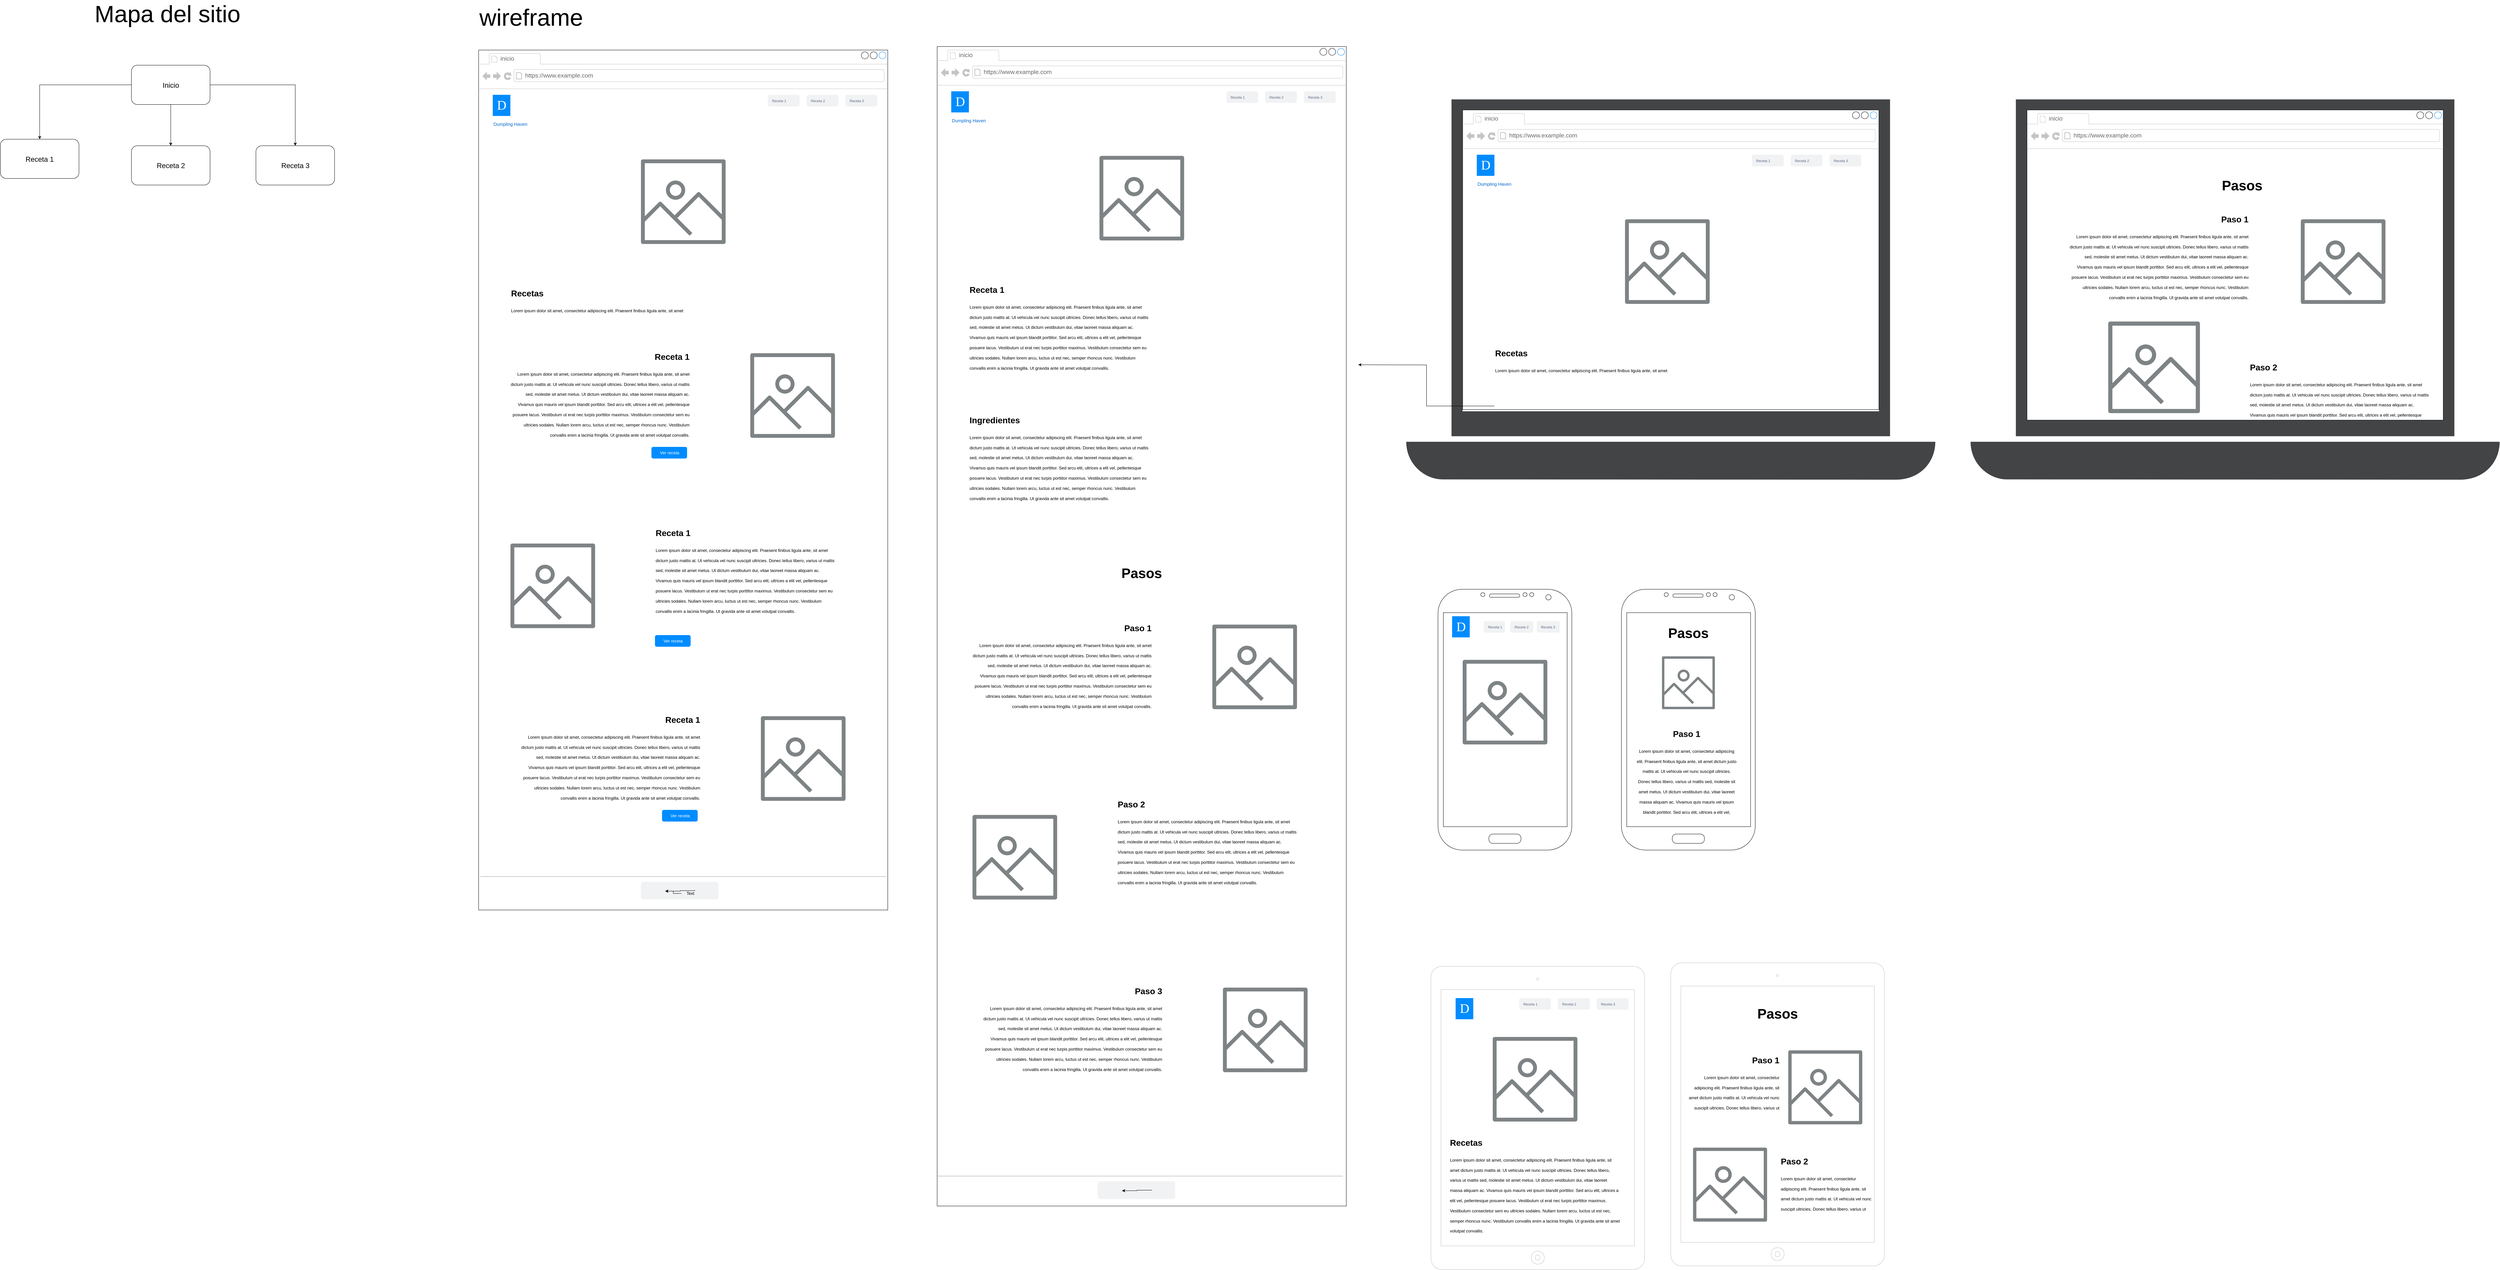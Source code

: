<mxfile version="24.7.17">
  <diagram id="piDafpqhtRUU5qUU-vj8" name="Page-1">
    <mxGraphModel dx="30334" dy="17929" grid="1" gridSize="10" guides="1" tooltips="1" connect="1" arrows="1" fold="1" page="1" pageScale="1" pageWidth="827" pageHeight="1169" math="0" shadow="0">
      <root>
        <mxCell id="0" />
        <mxCell id="1" parent="0" />
        <mxCell id="vo9Fk68fbFovTvTZ0DQ3-489" value="" style="strokeWidth=1;shadow=0;dashed=0;align=left;html=1;shape=mxgraph.mockup.containers.browserWindow;rSize=0;strokeColor2=#008cff;strokeColor3=#c4c4c4;mainText=,;recursiveResize=0;movable=1;resizable=1;rotatable=1;deletable=1;editable=1;locked=0;connectable=1;" vertex="1" parent="1">
          <mxGeometry x="1181" y="-547" width="1160" height="3290" as="geometry" />
        </mxCell>
        <mxCell id="vo9Fk68fbFovTvTZ0DQ3-490" value="inicio" style="strokeWidth=1;shadow=0;dashed=0;align=center;html=1;shape=mxgraph.mockup.containers.anchor;fontSize=17;fontColor=#666666;align=left;" vertex="1" parent="vo9Fk68fbFovTvTZ0DQ3-489">
          <mxGeometry x="60" y="12" width="110" height="26" as="geometry" />
        </mxCell>
        <mxCell id="vo9Fk68fbFovTvTZ0DQ3-491" value="https://www.example.com" style="strokeWidth=1;shadow=0;dashed=0;align=center;html=1;shape=mxgraph.mockup.containers.anchor;rSize=0;fontSize=17;fontColor=#666666;align=left;" vertex="1" parent="vo9Fk68fbFovTvTZ0DQ3-489">
          <mxGeometry x="130" y="60" width="250" height="26" as="geometry" />
        </mxCell>
        <mxCell id="vo9Fk68fbFovTvTZ0DQ3-492" value="Dumpling Haven" style="text;html=1;strokeColor=none;fillColor=none;align=left;verticalAlign=middle;whiteSpace=wrap;rounded=0;fontSize=13;fontColor=#0066CC;" vertex="1" parent="vo9Fk68fbFovTvTZ0DQ3-489">
          <mxGeometry x="40" y="200" width="220" height="20" as="geometry" />
        </mxCell>
        <mxCell id="vo9Fk68fbFovTvTZ0DQ3-493" value="" style="verticalLabelPosition=bottom;shadow=0;dashed=0;align=center;html=1;verticalAlign=top;strokeWidth=1;shape=mxgraph.mockup.markup.line;strokeColor=#999999;fillColor=#008CFF;fontSize=13;fontColor=#0066CC;" vertex="1" parent="vo9Fk68fbFovTvTZ0DQ3-489">
          <mxGeometry y="3080" width="1150" height="250" as="geometry" />
        </mxCell>
        <mxCell id="vo9Fk68fbFovTvTZ0DQ3-494" value="D" style="text;html=1;align=center;verticalAlign=middle;resizable=0;points=[];autosize=1;fontSize=37;fontFamily=Tahoma;fillColor=#008CFF;fontColor=#FFFFFF;" vertex="1" parent="vo9Fk68fbFovTvTZ0DQ3-489">
          <mxGeometry x="40" y="127" width="50" height="60" as="geometry" />
        </mxCell>
        <mxCell id="vo9Fk68fbFovTvTZ0DQ3-495" value="Receta 3" style="rounded=1;fillColor=#F1F2F4;strokeColor=none;html=1;fontColor=#596780;align=left;fontSize=10;spacingLeft=10" vertex="1" parent="vo9Fk68fbFovTvTZ0DQ3-489">
          <mxGeometry x="1040" y="127" width="90" height="33" as="geometry" />
        </mxCell>
        <mxCell id="vo9Fk68fbFovTvTZ0DQ3-496" value="Receta 2" style="rounded=1;fillColor=#F1F2F4;strokeColor=none;html=1;fontColor=#596780;align=left;fontSize=10;spacingLeft=10" vertex="1" parent="vo9Fk68fbFovTvTZ0DQ3-489">
          <mxGeometry x="930" y="127" width="90" height="33" as="geometry" />
        </mxCell>
        <mxCell id="vo9Fk68fbFovTvTZ0DQ3-497" value="Receta 1" style="rounded=1;fillColor=#F1F2F4;strokeColor=none;html=1;fontColor=#596780;align=left;fontSize=10;spacingLeft=10" vertex="1" parent="vo9Fk68fbFovTvTZ0DQ3-489">
          <mxGeometry x="820" y="127" width="90" height="33" as="geometry" />
        </mxCell>
        <mxCell id="vo9Fk68fbFovTvTZ0DQ3-498" value="" style="sketch=0;outlineConnect=0;fontColor=#232F3E;gradientColor=none;fillColor=#7E8385;strokeColor=none;dashed=0;verticalLabelPosition=bottom;verticalAlign=top;align=center;html=1;fontSize=12;fontStyle=0;aspect=fixed;pointerEvents=1;shape=mxgraph.aws4.container_registry_image;strokeWidth=0.5;" vertex="1" parent="vo9Fk68fbFovTvTZ0DQ3-489">
          <mxGeometry x="460" y="310" width="240" height="240" as="geometry" />
        </mxCell>
        <mxCell id="vo9Fk68fbFovTvTZ0DQ3-499" value="&lt;h1 style=&quot;margin-top: 0px;&quot;&gt;&lt;span style=&quot;background-color: initial;&quot;&gt;Receta 1&lt;/span&gt;&lt;/h1&gt;&lt;h1 style=&quot;margin-top: 0px;&quot;&gt;&lt;span style=&quot;background-color: initial; font-size: 12px; font-weight: normal;&quot;&gt;Lorem ipsum dolor sit amet, consectetur adipiscing elit. Praesent finibus ligula ante, sit amet dictum justo mattis at. Ut vehicula vel nunc suscipit ultricies. Donec tellus libero, varius ut mattis sed, molestie sit amet metus. Ut dictum vestibulum dui, vitae laoreet massa aliquam ac. Vivamus quis mauris vel ipsum blandit porttitor. Sed arcu elit, ultrices a elit vel, pellentesque posuere lacus. Vestibulum ut erat nec turpis porttitor maximus. Vestibulum consectetur sem eu ultricies sodales. Nullam lorem arcu, luctus ut est nec, semper rhoncus nunc. Vestibulum convallis enim a lacinia fringilla. Ut gravida ante sit amet volutpat convallis.&lt;/span&gt;&lt;br&gt;&lt;/h1&gt;&lt;h1 style=&quot;margin-top: 0px;&quot;&gt;&lt;p&gt;&lt;br style=&quot;font-size: 12px; font-weight: 400; text-align: right;&quot;&gt;&lt;/p&gt;&lt;/h1&gt;" style="text;html=1;whiteSpace=wrap;overflow=hidden;rounded=0;align=left;" vertex="1" parent="vo9Fk68fbFovTvTZ0DQ3-489">
          <mxGeometry x="90" y="670" width="510" height="340" as="geometry" />
        </mxCell>
        <mxCell id="vo9Fk68fbFovTvTZ0DQ3-500" value="&lt;h1 style=&quot;margin-top: 0px;&quot;&gt;&lt;span style=&quot;background-color: initial;&quot;&gt;Paso 1&lt;/span&gt;&lt;/h1&gt;&lt;h1 style=&quot;margin-top: 0px;&quot;&gt;&lt;span style=&quot;background-color: initial; font-size: 12px; font-weight: normal;&quot;&gt;Lorem ipsum dolor sit amet, consectetur adipiscing elit. Praesent finibus ligula ante, sit amet dictum justo mattis at. Ut vehicula vel nunc suscipit ultricies. Donec tellus libero, varius ut mattis sed, molestie sit amet metus. Ut dictum vestibulum dui, vitae laoreet massa aliquam ac. Vivamus quis mauris vel ipsum blandit porttitor. Sed arcu elit, ultrices a elit vel, pellentesque posuere lacus. Vestibulum ut erat nec turpis porttitor maximus. Vestibulum consectetur sem eu ultricies sodales. Nullam lorem arcu, luctus ut est nec, semper rhoncus nunc. Vestibulum convallis enim a lacinia fringilla. Ut gravida ante sit amet volutpat convallis.&lt;/span&gt;&lt;br&gt;&lt;/h1&gt;&lt;p&gt;&lt;br&gt;&lt;/p&gt;" style="text;html=1;whiteSpace=wrap;overflow=hidden;rounded=0;align=right;" vertex="1" parent="vo9Fk68fbFovTvTZ0DQ3-489">
          <mxGeometry x="100" y="1630" width="510" height="340" as="geometry" />
        </mxCell>
        <mxCell id="vo9Fk68fbFovTvTZ0DQ3-501" value="" style="sketch=0;outlineConnect=0;fontColor=#232F3E;gradientColor=none;fillColor=#7E8385;strokeColor=none;dashed=0;verticalLabelPosition=bottom;verticalAlign=top;align=center;html=1;fontSize=12;fontStyle=0;aspect=fixed;pointerEvents=1;shape=mxgraph.aws4.container_registry_image;strokeWidth=0.5;" vertex="1" parent="vo9Fk68fbFovTvTZ0DQ3-489">
          <mxGeometry x="780" y="1640" width="240" height="240" as="geometry" />
        </mxCell>
        <mxCell id="vo9Fk68fbFovTvTZ0DQ3-502" value="v" style="group" vertex="1" connectable="0" parent="vo9Fk68fbFovTvTZ0DQ3-489">
          <mxGeometry x="455" y="3220" width="220" height="50" as="geometry" />
        </mxCell>
        <mxCell id="vo9Fk68fbFovTvTZ0DQ3-503" value="" style="rounded=1;fillColor=#F1F2F4;strokeColor=none;html=1;fontColor=#596780;align=left;fontSize=10;spacingLeft=10" vertex="1" parent="vo9Fk68fbFovTvTZ0DQ3-502">
          <mxGeometry width="220" height="50" as="geometry" />
        </mxCell>
        <mxCell id="vo9Fk68fbFovTvTZ0DQ3-504" value="" style="edgeStyle=orthogonalEdgeStyle;rounded=0;orthogonalLoop=1;jettySize=auto;html=1;" edge="1" parent="vo9Fk68fbFovTvTZ0DQ3-502" source="vo9Fk68fbFovTvTZ0DQ3-505" target="vo9Fk68fbFovTvTZ0DQ3-507">
          <mxGeometry relative="1" as="geometry" />
        </mxCell>
        <mxCell id="vo9Fk68fbFovTvTZ0DQ3-505" value="" style="shape=image;html=1;verticalAlign=top;verticalLabelPosition=bottom;labelBackgroundColor=#ffffff;imageAspect=0;aspect=fixed;image=https://cdn3.iconfinder.com/data/icons/peelicons-vol-1/50/Twitter-128.png;fillColor=#008CFF;fontSize=13;fontColor=#0066CC;" vertex="1" parent="vo9Fk68fbFovTvTZ0DQ3-502">
          <mxGeometry x="154.4" y="10" width="30" height="30" as="geometry" />
        </mxCell>
        <mxCell id="vo9Fk68fbFovTvTZ0DQ3-506" value="" style="shape=image;html=1;verticalAlign=top;verticalLabelPosition=bottom;labelBackgroundColor=#ffffff;imageAspect=0;aspect=fixed;image=https://cdn3.iconfinder.com/data/icons/peelicons-vol-1/50/Facebook-128.png;fillColor=#008CFF;fontSize=13;fontColor=#0066CC;" vertex="1" parent="vo9Fk68fbFovTvTZ0DQ3-502">
          <mxGeometry x="98.9" y="10" width="30" height="30" as="geometry" />
        </mxCell>
        <mxCell id="vo9Fk68fbFovTvTZ0DQ3-507" value="" style="shape=image;html=1;verticalAlign=top;verticalLabelPosition=bottom;labelBackgroundColor=#ffffff;imageAspect=0;aspect=fixed;image=https://cdn3.iconfinder.com/data/icons/peelicons-vol-1/50/LinkedIn-128.png;fillColor=#008CFF;fontSize=13;fontColor=#B9A5CC;imageBackground=none;imageBorder=none;" vertex="1" parent="vo9Fk68fbFovTvTZ0DQ3-502">
          <mxGeometry x="38.9" y="11.5" width="30" height="30" as="geometry" />
        </mxCell>
        <mxCell id="vo9Fk68fbFovTvTZ0DQ3-509" value="&lt;h1 style=&quot;margin-top: 0px;&quot;&gt;&lt;span style=&quot;background-color: initial;&quot;&gt;Paso 2&lt;/span&gt;&lt;/h1&gt;&lt;h1 style=&quot;margin-top: 0px;&quot;&gt;&lt;span style=&quot;background-color: initial; font-size: 12px; font-weight: normal;&quot;&gt;Lorem ipsum dolor sit amet, consectetur adipiscing elit. Praesent finibus ligula ante, sit amet dictum justo mattis at. Ut vehicula vel nunc suscipit ultricies. Donec tellus libero, varius ut mattis sed, molestie sit amet metus. Ut dictum vestibulum dui, vitae laoreet massa aliquam ac. Vivamus quis mauris vel ipsum blandit porttitor. Sed arcu elit, ultrices a elit vel, pellentesque posuere lacus. Vestibulum ut erat nec turpis porttitor maximus. Vestibulum consectetur sem eu ultricies sodales. Nullam lorem arcu, luctus ut est nec, semper rhoncus nunc. Vestibulum convallis enim a lacinia fringilla. Ut gravida ante sit amet volutpat convallis.&lt;/span&gt;&lt;/h1&gt;&lt;p&gt;&lt;br&gt;&lt;/p&gt;" style="text;html=1;whiteSpace=wrap;overflow=hidden;rounded=0;align=left;" vertex="1" parent="vo9Fk68fbFovTvTZ0DQ3-489">
          <mxGeometry x="510" y="2130" width="510" height="340" as="geometry" />
        </mxCell>
        <mxCell id="vo9Fk68fbFovTvTZ0DQ3-510" value="" style="sketch=0;outlineConnect=0;fontColor=#232F3E;gradientColor=none;fillColor=#7E8385;strokeColor=none;dashed=0;verticalLabelPosition=bottom;verticalAlign=top;align=center;html=1;fontSize=12;fontStyle=0;aspect=fixed;pointerEvents=1;shape=mxgraph.aws4.container_registry_image;strokeWidth=0.5;" vertex="1" parent="vo9Fk68fbFovTvTZ0DQ3-489">
          <mxGeometry x="100" y="2180" width="240" height="240" as="geometry" />
        </mxCell>
        <mxCell id="vo9Fk68fbFovTvTZ0DQ3-512" value="&lt;h1 style=&quot;margin-top: 0px;&quot;&gt;&lt;span style=&quot;background-color: initial;&quot;&gt;Paso 3&lt;/span&gt;&lt;/h1&gt;&lt;h1 style=&quot;margin-top: 0px;&quot;&gt;&lt;span style=&quot;background-color: initial; font-size: 12px; font-weight: normal;&quot;&gt;Lorem ipsum dolor sit amet, consectetur adipiscing elit. Praesent finibus ligula ante, sit amet dictum justo mattis at. Ut vehicula vel nunc suscipit ultricies. Donec tellus libero, varius ut mattis sed, molestie sit amet metus. Ut dictum vestibulum dui, vitae laoreet massa aliquam ac. Vivamus quis mauris vel ipsum blandit porttitor. Sed arcu elit, ultrices a elit vel, pellentesque posuere lacus. Vestibulum ut erat nec turpis porttitor maximus. Vestibulum consectetur sem eu ultricies sodales. Nullam lorem arcu, luctus ut est nec, semper rhoncus nunc. Vestibulum convallis enim a lacinia fringilla. Ut gravida ante sit amet volutpat convallis.&lt;/span&gt;&lt;br&gt;&lt;/h1&gt;&lt;p&gt;&lt;br&gt;&lt;/p&gt;" style="text;html=1;whiteSpace=wrap;overflow=hidden;rounded=0;align=right;" vertex="1" parent="vo9Fk68fbFovTvTZ0DQ3-489">
          <mxGeometry x="130" y="2660" width="510" height="340" as="geometry" />
        </mxCell>
        <mxCell id="vo9Fk68fbFovTvTZ0DQ3-513" value="" style="sketch=0;outlineConnect=0;fontColor=#232F3E;gradientColor=none;fillColor=#7E8385;strokeColor=none;dashed=0;verticalLabelPosition=bottom;verticalAlign=top;align=center;html=1;fontSize=12;fontStyle=0;aspect=fixed;pointerEvents=1;shape=mxgraph.aws4.container_registry_image;strokeWidth=0.5;" vertex="1" parent="vo9Fk68fbFovTvTZ0DQ3-489">
          <mxGeometry x="810" y="2670" width="240" height="240" as="geometry" />
        </mxCell>
        <mxCell id="vo9Fk68fbFovTvTZ0DQ3-541" value="&lt;h1 style=&quot;margin-top: 0px;&quot;&gt;&lt;span style=&quot;background-color: initial;&quot;&gt;Ingredientes&lt;/span&gt;&lt;/h1&gt;&lt;h1 style=&quot;margin-top: 0px;&quot;&gt;&lt;span style=&quot;background-color: initial; font-size: 12px; font-weight: normal;&quot;&gt;Lorem ipsum dolor sit amet, consectetur adipiscing elit. Praesent finibus ligula ante, sit amet dictum justo mattis at. Ut vehicula vel nunc suscipit ultricies. Donec tellus libero, varius ut mattis sed, molestie sit amet metus. Ut dictum vestibulum dui, vitae laoreet massa aliquam ac. Vivamus quis mauris vel ipsum blandit porttitor. Sed arcu elit, ultrices a elit vel, pellentesque posuere lacus. Vestibulum ut erat nec turpis porttitor maximus. Vestibulum consectetur sem eu ultricies sodales. Nullam lorem arcu, luctus ut est nec, semper rhoncus nunc. Vestibulum convallis enim a lacinia fringilla. Ut gravida ante sit amet volutpat convallis.&lt;/span&gt;&lt;br&gt;&lt;/h1&gt;&lt;h1 style=&quot;margin-top: 0px;&quot;&gt;&lt;p&gt;&lt;br style=&quot;font-size: 12px; font-weight: 400; text-align: right;&quot;&gt;&lt;/p&gt;&lt;/h1&gt;" style="text;html=1;whiteSpace=wrap;overflow=hidden;rounded=0;align=left;" vertex="1" parent="vo9Fk68fbFovTvTZ0DQ3-489">
          <mxGeometry x="90" y="1040" width="510" height="340" as="geometry" />
        </mxCell>
        <mxCell id="vo9Fk68fbFovTvTZ0DQ3-542" value="&lt;b&gt;&lt;font style=&quot;font-size: 39px;&quot;&gt;Pasos&lt;/font&gt;&lt;/b&gt;" style="text;html=1;align=center;verticalAlign=middle;whiteSpace=wrap;rounded=0;" vertex="1" parent="vo9Fk68fbFovTvTZ0DQ3-489">
          <mxGeometry x="550" y="1480" width="60" height="30" as="geometry" />
        </mxCell>
        <mxCell id="vo9Fk68fbFovTvTZ0DQ3-755" value="" style="group" vertex="1" connectable="0" parent="1">
          <mxGeometry x="2581" y="2063" width="605.6" height="860" as="geometry" />
        </mxCell>
        <mxCell id="vo9Fk68fbFovTvTZ0DQ3-597" value="" style="html=1;verticalLabelPosition=bottom;labelBackgroundColor=#ffffff;verticalAlign=top;shadow=0;dashed=0;strokeWidth=1;shape=mxgraph.ios7.misc.ipad10inch;strokeColor=#c0c0c0;" vertex="1" parent="vo9Fk68fbFovTvTZ0DQ3-755">
          <mxGeometry width="605.6" height="860" as="geometry" />
        </mxCell>
        <mxCell id="vo9Fk68fbFovTvTZ0DQ3-726" value="" style="sketch=0;outlineConnect=0;fontColor=#232F3E;gradientColor=none;fillColor=#7E8385;strokeColor=none;dashed=0;verticalLabelPosition=bottom;verticalAlign=top;align=center;html=1;fontSize=12;fontStyle=0;aspect=fixed;pointerEvents=1;shape=mxgraph.aws4.container_registry_image;strokeWidth=0.5;" vertex="1" parent="vo9Fk68fbFovTvTZ0DQ3-755">
          <mxGeometry x="175" y="200" width="240" height="240" as="geometry" />
        </mxCell>
        <mxCell id="vo9Fk68fbFovTvTZ0DQ3-727" value="&lt;h1 style=&quot;margin-top: 0px;&quot;&gt;&lt;span style=&quot;background-color: initial;&quot;&gt;Recetas&lt;/span&gt;&lt;/h1&gt;&lt;h1 style=&quot;margin-top: 0px;&quot;&gt;&lt;span style=&quot;background-color: initial; font-size: 12px; font-weight: normal;&quot;&gt;Lorem ipsum dolor sit amet, consectetur adipiscing elit. Praesent finibus ligula ante, sit amet dictum justo mattis at. Ut vehicula vel nunc suscipit ultricies. Donec tellus libero, varius ut mattis sed, molestie sit amet metus. Ut dictum vestibulum dui, vitae laoreet massa aliquam ac. Vivamus quis mauris vel ipsum blandit porttitor. Sed arcu elit, ultrices a elit vel, pellentesque posuere lacus. Vestibulum ut erat nec turpis porttitor maximus. Vestibulum consectetur sem eu ultricies sodales. Nullam lorem arcu, luctus ut est nec, semper rhoncus nunc. Vestibulum convallis enim a lacinia fringilla. Ut gravida ante sit amet volutpat convallis.&lt;/span&gt;&lt;br&gt;&lt;/h1&gt;&lt;h1 style=&quot;margin-top: 0px;&quot;&gt;&lt;p&gt;&lt;br style=&quot;font-size: 12px; font-weight: 400; text-align: center;&quot;&gt;&lt;/p&gt;&lt;/h1&gt;&lt;p&gt;&lt;br&gt;&lt;/p&gt;" style="text;html=1;whiteSpace=wrap;overflow=hidden;rounded=0;align=left;" vertex="1" parent="vo9Fk68fbFovTvTZ0DQ3-755">
          <mxGeometry x="52.37" y="480" width="485.26" height="340" as="geometry" />
        </mxCell>
        <mxCell id="vo9Fk68fbFovTvTZ0DQ3-729" value="D" style="text;html=1;align=center;verticalAlign=middle;resizable=0;points=[];autosize=1;fontSize=37;fontFamily=Tahoma;fillColor=#008CFF;fontColor=#FFFFFF;" vertex="1" parent="vo9Fk68fbFovTvTZ0DQ3-755">
          <mxGeometry x="70" y="90" width="50" height="60" as="geometry" />
        </mxCell>
        <mxCell id="vo9Fk68fbFovTvTZ0DQ3-730" value="Receta 3" style="rounded=1;fillColor=#F1F2F4;strokeColor=none;html=1;fontColor=#596780;align=left;fontSize=10;spacingLeft=10" vertex="1" parent="vo9Fk68fbFovTvTZ0DQ3-755">
          <mxGeometry x="470" y="90" width="90" height="33" as="geometry" />
        </mxCell>
        <mxCell id="vo9Fk68fbFovTvTZ0DQ3-731" value="Receta 2" style="rounded=1;fillColor=#F1F2F4;strokeColor=none;html=1;fontColor=#596780;align=left;fontSize=10;spacingLeft=10" vertex="1" parent="vo9Fk68fbFovTvTZ0DQ3-755">
          <mxGeometry x="360" y="90" width="90" height="33" as="geometry" />
        </mxCell>
        <mxCell id="vo9Fk68fbFovTvTZ0DQ3-732" value="Receta 1" style="rounded=1;fillColor=#F1F2F4;strokeColor=none;html=1;fontColor=#596780;align=left;fontSize=10;spacingLeft=10" vertex="1" parent="vo9Fk68fbFovTvTZ0DQ3-755">
          <mxGeometry x="250" y="90" width="90" height="33" as="geometry" />
        </mxCell>
        <mxCell id="vo9Fk68fbFovTvTZ0DQ3-756" value="" style="group" vertex="1" connectable="0" parent="1">
          <mxGeometry x="3261" y="2053" width="605.6" height="860" as="geometry" />
        </mxCell>
        <mxCell id="vo9Fk68fbFovTvTZ0DQ3-656" value="" style="html=1;verticalLabelPosition=bottom;labelBackgroundColor=#ffffff;verticalAlign=top;shadow=0;dashed=0;strokeWidth=1;shape=mxgraph.ios7.misc.ipad10inch;strokeColor=#c0c0c0;" vertex="1" parent="vo9Fk68fbFovTvTZ0DQ3-756">
          <mxGeometry width="605.6" height="860" as="geometry" />
        </mxCell>
        <mxCell id="vo9Fk68fbFovTvTZ0DQ3-739" value="&lt;b&gt;&lt;font style=&quot;font-size: 39px;&quot;&gt;Pasos&lt;/font&gt;&lt;/b&gt;" style="text;html=1;align=center;verticalAlign=middle;whiteSpace=wrap;rounded=0;" vertex="1" parent="vo9Fk68fbFovTvTZ0DQ3-756">
          <mxGeometry x="272.8" y="130" width="60" height="30" as="geometry" />
        </mxCell>
        <mxCell id="vo9Fk68fbFovTvTZ0DQ3-740" value="&lt;h1 style=&quot;margin-top: 0px;&quot;&gt;&lt;span style=&quot;background-color: initial;&quot;&gt;Paso 1&lt;/span&gt;&lt;/h1&gt;&lt;h1 style=&quot;margin-top: 0px;&quot;&gt;&lt;span style=&quot;background-color: initial; font-size: 12px; font-weight: normal;&quot;&gt;Lorem ipsum dolor sit amet, consectetur adipiscing elit. Praesent finibus ligula ante, sit amet dictum justo mattis at. Ut vehicula vel nunc suscipit ultricies. Donec tellus libero, varius ut mattis sed, molestie sit amet metus. Ut dictum vestibulum dui, vitae laoreet massa aliquam ac. Vivamus quis mauris vel ipsum blandit porttitor. Sed arcu elit, ultrices a elit vel, pellentesque posuere lacus. Vestibulum ut erat nec turpis porttitor maximus. Vestibulum consectetur sem eu ultricies sodales. Nullam lorem arcu, luctus ut est nec, semper rhoncus nunc. Vestibulum convallis enim a lacinia fringilla. Ut gravida ante sit amet volutpat convallis.&lt;/span&gt;&lt;br&gt;&lt;/h1&gt;&lt;p&gt;&lt;br&gt;&lt;/p&gt;" style="text;html=1;whiteSpace=wrap;overflow=hidden;rounded=0;align=right;" vertex="1" parent="vo9Fk68fbFovTvTZ0DQ3-756">
          <mxGeometry x="50" y="256" width="260" height="172" as="geometry" />
        </mxCell>
        <mxCell id="vo9Fk68fbFovTvTZ0DQ3-741" value="" style="sketch=0;outlineConnect=0;fontColor=#232F3E;gradientColor=none;fillColor=#7E8385;strokeColor=none;dashed=0;verticalLabelPosition=bottom;verticalAlign=top;align=center;html=1;fontSize=12;fontStyle=0;aspect=fixed;pointerEvents=1;shape=mxgraph.aws4.container_registry_image;strokeWidth=0.5;" vertex="1" parent="vo9Fk68fbFovTvTZ0DQ3-756">
          <mxGeometry x="332.8" y="248" width="210" height="210" as="geometry" />
        </mxCell>
        <mxCell id="vo9Fk68fbFovTvTZ0DQ3-742" value="&lt;h1 style=&quot;margin-top: 0px;&quot;&gt;&lt;span style=&quot;background-color: initial;&quot;&gt;Paso 2&lt;/span&gt;&lt;/h1&gt;&lt;h1 style=&quot;margin-top: 0px;&quot;&gt;&lt;span style=&quot;background-color: initial; font-size: 12px; font-weight: normal;&quot;&gt;Lorem ipsum dolor sit amet, consectetur adipiscing elit. Praesent finibus ligula ante, sit amet dictum justo mattis at. Ut vehicula vel nunc suscipit ultricies. Donec tellus libero, varius ut mattis sed, molestie sit amet metus. Ut dictum vestibulum dui, vitae laoreet massa aliquam ac. Vivamus quis mauris vel ipsum blandit porttitor. Sed arcu elit, ultrices a elit vel, pellentesque posuere lacus. Vestibulum ut erat nec turpis porttitor maximus. Vestibulum consectetur sem eu ultricies sodales. Nullam lorem arcu, luctus ut est nec, semper rhoncus nunc. Vestibulum convallis enim a lacinia fringilla. Ut gravida ante sit amet volutpat convallis.&lt;/span&gt;&lt;br&gt;&lt;/h1&gt;&lt;p&gt;&lt;br&gt;&lt;/p&gt;" style="text;html=1;whiteSpace=wrap;overflow=hidden;rounded=0;align=left;" vertex="1" parent="vo9Fk68fbFovTvTZ0DQ3-756">
          <mxGeometry x="310" y="543" width="260" height="172" as="geometry" />
        </mxCell>
        <mxCell id="vo9Fk68fbFovTvTZ0DQ3-743" value="" style="sketch=0;outlineConnect=0;fontColor=#232F3E;gradientColor=none;fillColor=#7E8385;strokeColor=none;dashed=0;verticalLabelPosition=bottom;verticalAlign=top;align=center;html=1;fontSize=12;fontStyle=0;aspect=fixed;pointerEvents=1;shape=mxgraph.aws4.container_registry_image;strokeWidth=0.5;" vertex="1" parent="vo9Fk68fbFovTvTZ0DQ3-756">
          <mxGeometry x="62.8" y="524" width="210" height="210" as="geometry" />
        </mxCell>
        <mxCell id="vo9Fk68fbFovTvTZ0DQ3-758" value="" style="group" vertex="1" connectable="0" parent="1">
          <mxGeometry x="-119" y="-537" width="1160" height="2440" as="geometry" />
        </mxCell>
        <mxCell id="8962rQQDY3VNNf6We3Pp-1" value="" style="strokeWidth=1;shadow=0;dashed=0;align=left;html=1;shape=mxgraph.mockup.containers.browserWindow;rSize=0;strokeColor2=#008cff;strokeColor3=#c4c4c4;mainText=,;recursiveResize=0;movable=1;resizable=1;rotatable=1;deletable=1;editable=1;locked=0;connectable=1;" parent="vo9Fk68fbFovTvTZ0DQ3-758" vertex="1">
          <mxGeometry width="1160" height="2440" as="geometry" />
        </mxCell>
        <mxCell id="8962rQQDY3VNNf6We3Pp-2" value="inicio" style="strokeWidth=1;shadow=0;dashed=0;align=center;html=1;shape=mxgraph.mockup.containers.anchor;fontSize=17;fontColor=#666666;align=left;" parent="8962rQQDY3VNNf6We3Pp-1" vertex="1">
          <mxGeometry x="60" y="12" width="110" height="26" as="geometry" />
        </mxCell>
        <mxCell id="8962rQQDY3VNNf6We3Pp-3" value="https://www.example.com" style="strokeWidth=1;shadow=0;dashed=0;align=center;html=1;shape=mxgraph.mockup.containers.anchor;rSize=0;fontSize=17;fontColor=#666666;align=left;" parent="8962rQQDY3VNNf6We3Pp-1" vertex="1">
          <mxGeometry x="130" y="60" width="250" height="26" as="geometry" />
        </mxCell>
        <mxCell id="8962rQQDY3VNNf6We3Pp-16" value="Dumpling Haven" style="text;html=1;strokeColor=none;fillColor=none;align=left;verticalAlign=middle;whiteSpace=wrap;rounded=0;fontSize=13;fontColor=#0066CC;" parent="8962rQQDY3VNNf6We3Pp-1" vertex="1">
          <mxGeometry x="40" y="200" width="220" height="20" as="geometry" />
        </mxCell>
        <mxCell id="8962rQQDY3VNNf6We3Pp-35" value="" style="verticalLabelPosition=bottom;shadow=0;dashed=0;align=center;html=1;verticalAlign=top;strokeWidth=1;shape=mxgraph.mockup.markup.line;strokeColor=#999999;fillColor=#008CFF;fontSize=13;fontColor=#0066CC;" parent="8962rQQDY3VNNf6We3Pp-1" vertex="1">
          <mxGeometry x="5" y="2220" width="1150" height="250" as="geometry" />
        </mxCell>
        <mxCell id="seymav8gBYocV3_De4xC-2" value="D" style="text;html=1;align=center;verticalAlign=middle;resizable=0;points=[];autosize=1;fontSize=37;fontFamily=Tahoma;fillColor=#008CFF;fontColor=#FFFFFF;" parent="8962rQQDY3VNNf6We3Pp-1" vertex="1">
          <mxGeometry x="40" y="127" width="50" height="60" as="geometry" />
        </mxCell>
        <mxCell id="vo9Fk68fbFovTvTZ0DQ3-5" value="Receta 3" style="rounded=1;fillColor=#F1F2F4;strokeColor=none;html=1;fontColor=#596780;align=left;fontSize=10;spacingLeft=10" vertex="1" parent="8962rQQDY3VNNf6We3Pp-1">
          <mxGeometry x="1040" y="127" width="90" height="33" as="geometry" />
        </mxCell>
        <mxCell id="vo9Fk68fbFovTvTZ0DQ3-6" value="Receta 2" style="rounded=1;fillColor=#F1F2F4;strokeColor=none;html=1;fontColor=#596780;align=left;fontSize=10;spacingLeft=10" vertex="1" parent="8962rQQDY3VNNf6We3Pp-1">
          <mxGeometry x="930" y="127" width="90" height="33" as="geometry" />
        </mxCell>
        <mxCell id="vo9Fk68fbFovTvTZ0DQ3-7" value="Receta 1" style="rounded=1;fillColor=#F1F2F4;strokeColor=none;html=1;fontColor=#596780;align=left;fontSize=10;spacingLeft=10" vertex="1" parent="8962rQQDY3VNNf6We3Pp-1">
          <mxGeometry x="820" y="127" width="90" height="33" as="geometry" />
        </mxCell>
        <mxCell id="vo9Fk68fbFovTvTZ0DQ3-116" value="" style="sketch=0;outlineConnect=0;fontColor=#232F3E;gradientColor=none;fillColor=#7E8385;strokeColor=none;dashed=0;verticalLabelPosition=bottom;verticalAlign=top;align=center;html=1;fontSize=12;fontStyle=0;aspect=fixed;pointerEvents=1;shape=mxgraph.aws4.container_registry_image;strokeWidth=0.5;" vertex="1" parent="8962rQQDY3VNNf6We3Pp-1">
          <mxGeometry x="460" y="310" width="240" height="240" as="geometry" />
        </mxCell>
        <mxCell id="vo9Fk68fbFovTvTZ0DQ3-227" value="&lt;h1 style=&quot;margin-top: 0px;&quot;&gt;&lt;span style=&quot;background-color: initial;&quot;&gt;Recetas&lt;/span&gt;&lt;/h1&gt;&lt;h1 style=&quot;margin-top: 0px;&quot;&gt;&lt;span style=&quot;background-color: initial; font-size: 12px; font-weight: normal;&quot;&gt;Lorem ipsum dolor sit amet, consectetur adipiscing elit. Praesent finibus ligula ante, sit amet&amp;nbsp;&lt;/span&gt;&lt;br&gt;&lt;/h1&gt;&lt;p&gt;&lt;br&gt;&lt;/p&gt;" style="text;html=1;whiteSpace=wrap;overflow=hidden;rounded=0;align=left;" vertex="1" parent="8962rQQDY3VNNf6We3Pp-1">
          <mxGeometry x="90" y="670" width="510" height="340" as="geometry" />
        </mxCell>
        <mxCell id="vo9Fk68fbFovTvTZ0DQ3-253" value="&lt;h1 style=&quot;margin-top: 0px;&quot;&gt;Receta 1&lt;/h1&gt;&lt;h1 style=&quot;margin-top: 0px;&quot;&gt;&lt;span style=&quot;background-color: initial; font-size: 12px; font-weight: normal;&quot;&gt;Lorem ipsum dolor sit amet, consectetur adipiscing elit. Praesent finibus ligula ante, sit amet dictum justo mattis at. Ut vehicula vel nunc suscipit ultricies. Donec tellus libero, varius ut mattis sed, molestie sit amet metus. Ut dictum vestibulum dui, vitae laoreet massa aliquam ac. Vivamus quis mauris vel ipsum blandit porttitor. Sed arcu elit, ultrices a elit vel, pellentesque posuere lacus. Vestibulum ut erat nec turpis porttitor maximus. Vestibulum consectetur sem eu ultricies sodales. Nullam lorem arcu, luctus ut est nec, semper rhoncus nunc. Vestibulum convallis enim a lacinia fringilla. Ut gravida ante sit amet volutpat convallis.&lt;/span&gt;&lt;br&gt;&lt;/h1&gt;&lt;p&gt;&lt;br&gt;&lt;/p&gt;" style="text;html=1;whiteSpace=wrap;overflow=hidden;rounded=0;align=right;" vertex="1" parent="8962rQQDY3VNNf6We3Pp-1">
          <mxGeometry x="90" y="850" width="510" height="340" as="geometry" />
        </mxCell>
        <mxCell id="vo9Fk68fbFovTvTZ0DQ3-257" value="" style="sketch=0;outlineConnect=0;fontColor=#232F3E;gradientColor=none;fillColor=#7E8385;strokeColor=none;dashed=0;verticalLabelPosition=bottom;verticalAlign=top;align=center;html=1;fontSize=12;fontStyle=0;aspect=fixed;pointerEvents=1;shape=mxgraph.aws4.container_registry_image;strokeWidth=0.5;" vertex="1" parent="8962rQQDY3VNNf6We3Pp-1">
          <mxGeometry x="770" y="860" width="240" height="240" as="geometry" />
        </mxCell>
        <mxCell id="vo9Fk68fbFovTvTZ0DQ3-346" value="v" style="group" vertex="1" connectable="0" parent="8962rQQDY3VNNf6We3Pp-1">
          <mxGeometry x="460" y="2360" width="220" height="50" as="geometry" />
        </mxCell>
        <mxCell id="vo9Fk68fbFovTvTZ0DQ3-345" value="" style="rounded=1;fillColor=#F1F2F4;strokeColor=none;html=1;fontColor=#596780;align=left;fontSize=10;spacingLeft=10" vertex="1" parent="vo9Fk68fbFovTvTZ0DQ3-346">
          <mxGeometry width="220" height="50" as="geometry" />
        </mxCell>
        <mxCell id="vo9Fk68fbFovTvTZ0DQ3-483" value="" style="edgeStyle=orthogonalEdgeStyle;rounded=0;orthogonalLoop=1;jettySize=auto;html=1;" edge="1" parent="vo9Fk68fbFovTvTZ0DQ3-346" source="vo9Fk68fbFovTvTZ0DQ3-340" target="vo9Fk68fbFovTvTZ0DQ3-342">
          <mxGeometry relative="1" as="geometry" />
        </mxCell>
        <mxCell id="vo9Fk68fbFovTvTZ0DQ3-340" value="" style="shape=image;html=1;verticalAlign=top;verticalLabelPosition=bottom;labelBackgroundColor=#ffffff;imageAspect=0;aspect=fixed;image=https://cdn3.iconfinder.com/data/icons/peelicons-vol-1/50/Twitter-128.png;fillColor=#008CFF;fontSize=13;fontColor=#0066CC;" vertex="1" parent="vo9Fk68fbFovTvTZ0DQ3-346">
          <mxGeometry x="154.4" y="10" width="30" height="30" as="geometry" />
        </mxCell>
        <mxCell id="vo9Fk68fbFovTvTZ0DQ3-341" value="" style="shape=image;html=1;verticalAlign=top;verticalLabelPosition=bottom;labelBackgroundColor=#ffffff;imageAspect=0;aspect=fixed;image=https://cdn3.iconfinder.com/data/icons/peelicons-vol-1/50/Facebook-128.png;fillColor=#008CFF;fontSize=13;fontColor=#0066CC;" vertex="1" parent="vo9Fk68fbFovTvTZ0DQ3-346">
          <mxGeometry x="98.9" y="10" width="30" height="30" as="geometry" />
        </mxCell>
        <mxCell id="vo9Fk68fbFovTvTZ0DQ3-342" value="" style="shape=image;html=1;verticalAlign=top;verticalLabelPosition=bottom;labelBackgroundColor=#ffffff;imageAspect=0;aspect=fixed;image=https://cdn3.iconfinder.com/data/icons/peelicons-vol-1/50/LinkedIn-128.png;fillColor=#008CFF;fontSize=13;fontColor=#B9A5CC;imageBackground=none;imageBorder=none;" vertex="1" parent="vo9Fk68fbFovTvTZ0DQ3-346">
          <mxGeometry x="38.9" y="11.5" width="30" height="30" as="geometry" />
        </mxCell>
        <mxCell id="vo9Fk68fbFovTvTZ0DQ3-479" value="Ver receta" style="rounded=1;align=center;strokeColor=none;html=1;fontColor=#ffffff;fontSize=12;fillColor=#008CFF;" vertex="1" parent="8962rQQDY3VNNf6We3Pp-1">
          <mxGeometry x="490" y="1126" width="101" height="33" as="geometry" />
        </mxCell>
        <mxCell id="vo9Fk68fbFovTvTZ0DQ3-480" value="&lt;h1 style=&quot;margin-top: 0px;&quot;&gt;Receta 1&lt;/h1&gt;&lt;h1 style=&quot;margin-top: 0px;&quot;&gt;&lt;span style=&quot;background-color: initial; font-size: 12px; font-weight: normal;&quot;&gt;Lorem ipsum dolor sit amet, consectetur adipiscing elit. Praesent finibus ligula ante, sit amet dictum justo mattis at. Ut vehicula vel nunc suscipit ultricies. Donec tellus libero, varius ut mattis sed, molestie sit amet metus. Ut dictum vestibulum dui, vitae laoreet massa aliquam ac. Vivamus quis mauris vel ipsum blandit porttitor. Sed arcu elit, ultrices a elit vel, pellentesque posuere lacus. Vestibulum ut erat nec turpis porttitor maximus. Vestibulum consectetur sem eu ultricies sodales. Nullam lorem arcu, luctus ut est nec, semper rhoncus nunc. Vestibulum convallis enim a lacinia fringilla. Ut gravida ante sit amet volutpat convallis.&lt;/span&gt;&lt;br&gt;&lt;/h1&gt;&lt;p&gt;&lt;br&gt;&lt;/p&gt;" style="text;html=1;whiteSpace=wrap;overflow=hidden;rounded=0;align=left;" vertex="1" parent="8962rQQDY3VNNf6We3Pp-1">
          <mxGeometry x="500" y="1350" width="510" height="340" as="geometry" />
        </mxCell>
        <mxCell id="vo9Fk68fbFovTvTZ0DQ3-481" value="" style="sketch=0;outlineConnect=0;fontColor=#232F3E;gradientColor=none;fillColor=#7E8385;strokeColor=none;dashed=0;verticalLabelPosition=bottom;verticalAlign=top;align=center;html=1;fontSize=12;fontStyle=0;aspect=fixed;pointerEvents=1;shape=mxgraph.aws4.container_registry_image;strokeWidth=0.5;" vertex="1" parent="8962rQQDY3VNNf6We3Pp-1">
          <mxGeometry x="90" y="1400" width="240" height="240" as="geometry" />
        </mxCell>
        <mxCell id="vo9Fk68fbFovTvTZ0DQ3-482" value="Ver receta" style="rounded=1;align=center;strokeColor=none;html=1;fontColor=#ffffff;fontSize=12;fillColor=#008CFF;" vertex="1" parent="8962rQQDY3VNNf6We3Pp-1">
          <mxGeometry x="500" y="1660" width="101" height="33" as="geometry" />
        </mxCell>
        <mxCell id="vo9Fk68fbFovTvTZ0DQ3-486" value="&lt;h1 style=&quot;margin-top: 0px;&quot;&gt;Receta 1&lt;/h1&gt;&lt;h1 style=&quot;margin-top: 0px;&quot;&gt;&lt;span style=&quot;background-color: initial; font-size: 12px; font-weight: normal;&quot;&gt;Lorem ipsum dolor sit amet, consectetur adipiscing elit. Praesent finibus ligula ante, sit amet dictum justo mattis at. Ut vehicula vel nunc suscipit ultricies. Donec tellus libero, varius ut mattis sed, molestie sit amet metus. Ut dictum vestibulum dui, vitae laoreet massa aliquam ac. Vivamus quis mauris vel ipsum blandit porttitor. Sed arcu elit, ultrices a elit vel, pellentesque posuere lacus. Vestibulum ut erat nec turpis porttitor maximus. Vestibulum consectetur sem eu ultricies sodales. Nullam lorem arcu, luctus ut est nec, semper rhoncus nunc. Vestibulum convallis enim a lacinia fringilla. Ut gravida ante sit amet volutpat convallis.&lt;/span&gt;&lt;br&gt;&lt;/h1&gt;&lt;p&gt;&lt;br&gt;&lt;/p&gt;" style="text;html=1;whiteSpace=wrap;overflow=hidden;rounded=0;align=right;" vertex="1" parent="8962rQQDY3VNNf6We3Pp-1">
          <mxGeometry x="120" y="1880" width="510" height="340" as="geometry" />
        </mxCell>
        <mxCell id="vo9Fk68fbFovTvTZ0DQ3-487" value="" style="sketch=0;outlineConnect=0;fontColor=#232F3E;gradientColor=none;fillColor=#7E8385;strokeColor=none;dashed=0;verticalLabelPosition=bottom;verticalAlign=top;align=center;html=1;fontSize=12;fontStyle=0;aspect=fixed;pointerEvents=1;shape=mxgraph.aws4.container_registry_image;strokeWidth=0.5;" vertex="1" parent="8962rQQDY3VNNf6We3Pp-1">
          <mxGeometry x="800" y="1890" width="240" height="240" as="geometry" />
        </mxCell>
        <mxCell id="vo9Fk68fbFovTvTZ0DQ3-488" value="Ver receta" style="rounded=1;align=center;strokeColor=none;html=1;fontColor=#ffffff;fontSize=12;fillColor=#008CFF;" vertex="1" parent="8962rQQDY3VNNf6We3Pp-1">
          <mxGeometry x="520" y="2156" width="101" height="33" as="geometry" />
        </mxCell>
        <mxCell id="vo9Fk68fbFovTvTZ0DQ3-485" value="" style="edgeStyle=orthogonalEdgeStyle;rounded=0;orthogonalLoop=1;jettySize=auto;html=1;" edge="1" parent="vo9Fk68fbFovTvTZ0DQ3-758" source="vo9Fk68fbFovTvTZ0DQ3-484" target="vo9Fk68fbFovTvTZ0DQ3-342">
          <mxGeometry relative="1" as="geometry" />
        </mxCell>
        <mxCell id="vo9Fk68fbFovTvTZ0DQ3-484" value="Text" style="text;html=1;align=center;verticalAlign=middle;resizable=0;points=[];autosize=1;strokeColor=none;fillColor=none;" vertex="1" parent="vo9Fk68fbFovTvTZ0DQ3-758">
          <mxGeometry x="575" y="2378" width="50" height="30" as="geometry" />
        </mxCell>
        <mxCell id="vo9Fk68fbFovTvTZ0DQ3-625" value="" style="sketch=0;pointerEvents=1;shadow=0;dashed=0;html=1;strokeColor=none;fillColor=#434445;aspect=fixed;labelPosition=center;verticalLabelPosition=bottom;verticalAlign=top;align=center;outlineConnect=0;shape=mxgraph.vvd.laptop;container=0;" vertex="1" parent="1">
          <mxGeometry x="2511" y="-397" width="1500" height="1080" as="geometry" />
        </mxCell>
        <mxCell id="vo9Fk68fbFovTvTZ0DQ3-658" value="" style="strokeWidth=1;shadow=0;dashed=0;align=left;html=1;shape=mxgraph.mockup.containers.browserWindow;rSize=0;strokeColor2=#008cff;strokeColor3=#c4c4c4;mainText=,;recursiveResize=0;movable=1;resizable=1;rotatable=1;deletable=1;editable=1;locked=0;connectable=1;container=0;" vertex="1" parent="1">
          <mxGeometry x="2671" y="-367" width="1180" height="850" as="geometry" />
        </mxCell>
        <mxCell id="vo9Fk68fbFovTvTZ0DQ3-659" value="inicio" style="strokeWidth=1;shadow=0;dashed=0;align=center;html=1;shape=mxgraph.mockup.containers.anchor;fontSize=17;fontColor=#666666;align=left;container=0;" vertex="1" parent="1">
          <mxGeometry x="2731" y="-355" width="110" height="26" as="geometry" />
        </mxCell>
        <mxCell id="vo9Fk68fbFovTvTZ0DQ3-660" value="https://www.example.com" style="strokeWidth=1;shadow=0;dashed=0;align=center;html=1;shape=mxgraph.mockup.containers.anchor;rSize=0;fontSize=17;fontColor=#666666;align=left;container=0;" vertex="1" parent="1">
          <mxGeometry x="2801" y="-307" width="250" height="26" as="geometry" />
        </mxCell>
        <mxCell id="vo9Fk68fbFovTvTZ0DQ3-661" value="Dumpling Haven" style="text;html=1;strokeColor=none;fillColor=none;align=left;verticalAlign=middle;whiteSpace=wrap;rounded=0;fontSize=13;fontColor=#0066CC;container=0;" vertex="1" parent="1">
          <mxGeometry x="2711" y="-167" width="220" height="20" as="geometry" />
        </mxCell>
        <mxCell id="vo9Fk68fbFovTvTZ0DQ3-663" value="D" style="text;html=1;align=center;verticalAlign=middle;resizable=0;points=[];autosize=1;fontSize=37;fontFamily=Tahoma;fillColor=#008CFF;fontColor=#FFFFFF;container=0;" vertex="1" parent="1">
          <mxGeometry x="2711" y="-240" width="50" height="60" as="geometry" />
        </mxCell>
        <mxCell id="vo9Fk68fbFovTvTZ0DQ3-664" value="Receta 3" style="rounded=1;fillColor=#F1F2F4;strokeColor=none;html=1;fontColor=#596780;align=left;fontSize=10;spacingLeft=10;container=0;" vertex="1" parent="1">
          <mxGeometry x="3711" y="-240" width="90" height="33" as="geometry" />
        </mxCell>
        <mxCell id="vo9Fk68fbFovTvTZ0DQ3-665" value="Receta 2" style="rounded=1;fillColor=#F1F2F4;strokeColor=none;html=1;fontColor=#596780;align=left;fontSize=10;spacingLeft=10;container=0;" vertex="1" parent="1">
          <mxGeometry x="3601" y="-240" width="90" height="33" as="geometry" />
        </mxCell>
        <mxCell id="vo9Fk68fbFovTvTZ0DQ3-666" value="Receta 1" style="rounded=1;fillColor=#F1F2F4;strokeColor=none;html=1;fontColor=#596780;align=left;fontSize=10;spacingLeft=10;container=0;" vertex="1" parent="1">
          <mxGeometry x="3491" y="-240" width="90" height="33" as="geometry" />
        </mxCell>
        <mxCell id="vo9Fk68fbFovTvTZ0DQ3-667" value="" style="sketch=0;outlineConnect=0;fontColor=#232F3E;gradientColor=none;fillColor=#7E8385;strokeColor=none;dashed=0;verticalLabelPosition=bottom;verticalAlign=top;align=center;html=1;fontSize=12;fontStyle=0;aspect=fixed;pointerEvents=1;shape=mxgraph.aws4.container_registry_image;strokeWidth=0.5;container=0;" vertex="1" parent="1">
          <mxGeometry x="3131" y="-57" width="240" height="240" as="geometry" />
        </mxCell>
        <mxCell id="vo9Fk68fbFovTvTZ0DQ3-779" style="edgeStyle=orthogonalEdgeStyle;rounded=0;orthogonalLoop=1;jettySize=auto;html=1;" edge="1" parent="1" source="vo9Fk68fbFovTvTZ0DQ3-668">
          <mxGeometry relative="1" as="geometry">
            <mxPoint x="2375" y="356.0" as="targetPoint" />
          </mxGeometry>
        </mxCell>
        <mxCell id="vo9Fk68fbFovTvTZ0DQ3-668" value="&lt;h1 style=&quot;margin-top: 0px;&quot;&gt;&lt;span style=&quot;background-color: initial;&quot;&gt;Recetas&lt;/span&gt;&lt;/h1&gt;&lt;h1 style=&quot;margin-top: 0px;&quot;&gt;&lt;span style=&quot;background-color: initial; font-size: 12px; font-weight: normal;&quot;&gt;Lorem ipsum dolor sit amet, consectetur adipiscing elit. Praesent finibus ligula ante, sit amet&amp;nbsp;&lt;/span&gt;&lt;br&gt;&lt;/h1&gt;&lt;p&gt;&lt;br&gt;&lt;/p&gt;" style="text;html=1;whiteSpace=wrap;overflow=hidden;rounded=0;align=left;container=0;" vertex="1" parent="1">
          <mxGeometry x="2761" y="303" width="510" height="340" as="geometry" />
        </mxCell>
        <mxCell id="vo9Fk68fbFovTvTZ0DQ3-657" value="" style="sketch=0;pointerEvents=1;shadow=0;dashed=0;html=1;strokeColor=none;fillColor=#434445;aspect=fixed;labelPosition=center;verticalLabelPosition=bottom;verticalAlign=top;align=center;outlineConnect=0;shape=mxgraph.vvd.laptop;container=0;" vertex="1" parent="1">
          <mxGeometry x="4111" y="-397" width="1500" height="1080" as="geometry" />
        </mxCell>
        <mxCell id="vo9Fk68fbFovTvTZ0DQ3-684" value="" style="strokeWidth=1;shadow=0;dashed=0;align=left;html=1;shape=mxgraph.mockup.containers.browserWindow;rSize=0;strokeColor2=#008cff;strokeColor3=#c4c4c4;mainText=,;recursiveResize=0;movable=1;resizable=1;rotatable=1;deletable=1;editable=1;locked=0;connectable=1;container=0;" vertex="1" parent="1">
          <mxGeometry x="4271" y="-367" width="1180" height="880" as="geometry" />
        </mxCell>
        <mxCell id="vo9Fk68fbFovTvTZ0DQ3-685" value="inicio" style="strokeWidth=1;shadow=0;dashed=0;align=center;html=1;shape=mxgraph.mockup.containers.anchor;fontSize=17;fontColor=#666666;align=left;container=0;" vertex="1" parent="1">
          <mxGeometry x="4331" y="-355" width="110" height="26" as="geometry" />
        </mxCell>
        <mxCell id="vo9Fk68fbFovTvTZ0DQ3-686" value="https://www.example.com" style="strokeWidth=1;shadow=0;dashed=0;align=center;html=1;shape=mxgraph.mockup.containers.anchor;rSize=0;fontSize=17;fontColor=#666666;align=left;container=0;" vertex="1" parent="1">
          <mxGeometry x="4401" y="-307" width="250" height="26" as="geometry" />
        </mxCell>
        <mxCell id="vo9Fk68fbFovTvTZ0DQ3-709" style="edgeStyle=orthogonalEdgeStyle;rounded=0;orthogonalLoop=1;jettySize=auto;html=1;exitX=0.5;exitY=1;exitDx=0;exitDy=0;" edge="1" parent="1">
          <mxGeometry relative="1" as="geometry">
            <mxPoint x="4616" y="483" as="sourcePoint" />
            <mxPoint x="4616" y="483" as="targetPoint" />
          </mxGeometry>
        </mxCell>
        <mxCell id="vo9Fk68fbFovTvTZ0DQ3-712" value="&lt;h1 style=&quot;margin-top: 0px;&quot;&gt;&lt;span style=&quot;background-color: initial;&quot;&gt;Paso 1&lt;/span&gt;&lt;/h1&gt;&lt;h1 style=&quot;margin-top: 0px;&quot;&gt;&lt;span style=&quot;background-color: initial; font-size: 12px; font-weight: normal;&quot;&gt;Lorem ipsum dolor sit amet, consectetur adipiscing elit. Praesent finibus ligula ante, sit amet dictum justo mattis at. Ut vehicula vel nunc suscipit ultricies. Donec tellus libero, varius ut mattis sed, molestie sit amet metus. Ut dictum vestibulum dui, vitae laoreet massa aliquam ac. Vivamus quis mauris vel ipsum blandit porttitor. Sed arcu elit, ultrices a elit vel, pellentesque posuere lacus. Vestibulum ut erat nec turpis porttitor maximus. Vestibulum consectetur sem eu ultricies sodales. Nullam lorem arcu, luctus ut est nec, semper rhoncus nunc. Vestibulum convallis enim a lacinia fringilla. Ut gravida ante sit amet volutpat convallis.&lt;/span&gt;&lt;br&gt;&lt;/h1&gt;&lt;p&gt;&lt;br&gt;&lt;/p&gt;" style="text;html=1;whiteSpace=wrap;overflow=hidden;rounded=0;align=right;container=0;" vertex="1" parent="1">
          <mxGeometry x="4391" y="-77" width="510" height="340" as="geometry" />
        </mxCell>
        <mxCell id="vo9Fk68fbFovTvTZ0DQ3-713" value="" style="sketch=0;outlineConnect=0;fontColor=#232F3E;gradientColor=none;fillColor=#7E8385;strokeColor=none;dashed=0;verticalLabelPosition=bottom;verticalAlign=top;align=center;html=1;fontSize=12;fontStyle=0;aspect=fixed;pointerEvents=1;shape=mxgraph.aws4.container_registry_image;strokeWidth=0.5;container=0;" vertex="1" parent="1">
          <mxGeometry x="5047" y="-57" width="240" height="240" as="geometry" />
        </mxCell>
        <mxCell id="vo9Fk68fbFovTvTZ0DQ3-714" value="&lt;b&gt;&lt;font style=&quot;font-size: 39px;&quot;&gt;Pasos&lt;/font&gt;&lt;/b&gt;" style="text;html=1;align=center;verticalAlign=middle;whiteSpace=wrap;rounded=0;container=0;" vertex="1" parent="1">
          <mxGeometry x="4851" y="-167" width="60" height="30" as="geometry" />
        </mxCell>
        <mxCell id="vo9Fk68fbFovTvTZ0DQ3-716" value="" style="sketch=0;outlineConnect=0;fontColor=#232F3E;gradientColor=none;fillColor=#7E8385;strokeColor=none;dashed=0;verticalLabelPosition=bottom;verticalAlign=top;align=center;html=1;fontSize=12;fontStyle=0;aspect=fixed;pointerEvents=1;shape=mxgraph.aws4.container_registry_image;strokeWidth=0.5;container=0;" vertex="1" parent="1">
          <mxGeometry x="4501" y="233" width="260" height="260" as="geometry" />
        </mxCell>
        <mxCell id="vo9Fk68fbFovTvTZ0DQ3-717" value="&lt;h1 style=&quot;margin-top: 0px;&quot;&gt;&lt;span style=&quot;background-color: initial;&quot;&gt;Paso 2&lt;/span&gt;&lt;/h1&gt;&lt;h1 style=&quot;margin-top: 0px;&quot;&gt;&lt;span style=&quot;background-color: initial; font-size: 12px; font-weight: normal;&quot;&gt;Lorem ipsum dolor sit amet, consectetur adipiscing elit. Praesent finibus ligula ante, sit amet dictum justo mattis at. Ut vehicula vel nunc suscipit ultricies. Donec tellus libero, varius ut mattis sed, molestie sit amet metus. Ut dictum vestibulum dui, vitae laoreet massa aliquam ac. Vivamus quis mauris vel ipsum blandit porttitor. Sed arcu elit, ultrices a elit vel, pellentesque posuere lacus. Vestibulum ut erat nec turpis porttitor maximus. Vestibulum consectetur sem eu ultricies sodales. Nullam lorem arcu, luctus ut est nec, semper rhoncus nunc. Vestibulum convallis enim a lacinia fringilla. Ut gravida ante sit amet volutpat convallis.&lt;/span&gt;&lt;/h1&gt;&lt;p&gt;&lt;br&gt;&lt;/p&gt;" style="text;html=1;whiteSpace=wrap;overflow=hidden;rounded=0;align=left;container=0;" vertex="1" parent="1">
          <mxGeometry x="4901" y="343" width="510" height="160" as="geometry" />
        </mxCell>
        <mxCell id="vo9Fk68fbFovTvTZ0DQ3-759" value="" style="group" vertex="1" connectable="0" parent="1">
          <mxGeometry x="2601" y="993" width="379.49" height="860" as="geometry" />
        </mxCell>
        <mxCell id="vo9Fk68fbFovTvTZ0DQ3-719" value="&lt;h1 style=&quot;margin-top: 0px;&quot;&gt;&lt;span style=&quot;background-color: initial;&quot;&gt;Recetas&lt;/span&gt;&lt;/h1&gt;&lt;h1 style=&quot;margin-top: 0px;&quot;&gt;&lt;span style=&quot;background-color: initial; font-size: 12px; font-weight: normal;&quot;&gt;Lorem ipsum dolor sit amet, consectetur adipiscing elit. Praesent finibus ligula ante, sit amet&amp;nbsp;&lt;/span&gt;&lt;br&gt;&lt;/h1&gt;&lt;p&gt;&lt;br&gt;&lt;/p&gt;" style="text;html=1;whiteSpace=wrap;overflow=hidden;rounded=0;align=left;container=0;" vertex="1" parent="vo9Fk68fbFovTvTZ0DQ3-759">
          <mxGeometry x="40" y="520" width="300" height="340" as="geometry" />
        </mxCell>
        <mxCell id="vo9Fk68fbFovTvTZ0DQ3-747" value="" style="rounded=0;whiteSpace=wrap;html=1;container=0;" vertex="1" parent="vo9Fk68fbFovTvTZ0DQ3-759">
          <mxGeometry x="15" y="63" width="355" height="617" as="geometry" />
        </mxCell>
        <mxCell id="vo9Fk68fbFovTvTZ0DQ3-595" value="" style="verticalLabelPosition=bottom;verticalAlign=top;html=1;shadow=0;dashed=0;strokeWidth=1;shape=mxgraph.android.phone2;fillStyle=solid;container=0;" vertex="1" parent="vo9Fk68fbFovTvTZ0DQ3-759">
          <mxGeometry width="379.49" height="740" as="geometry" />
        </mxCell>
        <mxCell id="vo9Fk68fbFovTvTZ0DQ3-718" value="" style="sketch=0;outlineConnect=0;fontColor=#232F3E;gradientColor=none;fillColor=#7E8385;strokeColor=none;dashed=0;verticalLabelPosition=bottom;verticalAlign=top;align=center;html=1;fontSize=12;fontStyle=0;aspect=fixed;pointerEvents=1;shape=mxgraph.aws4.container_registry_image;strokeWidth=0.5;container=0;" vertex="1" parent="vo9Fk68fbFovTvTZ0DQ3-759">
          <mxGeometry x="69.74" y="200" width="240" height="240" as="geometry" />
        </mxCell>
        <mxCell id="vo9Fk68fbFovTvTZ0DQ3-723" value="Receta 3" style="rounded=1;fillColor=#F1F2F4;strokeColor=none;html=1;fontColor=#596780;align=left;fontSize=10;spacingLeft=10;container=0;" vertex="1" parent="vo9Fk68fbFovTvTZ0DQ3-759">
          <mxGeometry x="280" y="90" width="65.26" height="33" as="geometry" />
        </mxCell>
        <mxCell id="vo9Fk68fbFovTvTZ0DQ3-724" value="Receta 2" style="rounded=1;fillColor=#F1F2F4;strokeColor=none;html=1;fontColor=#596780;align=left;fontSize=10;spacingLeft=10;container=0;" vertex="1" parent="vo9Fk68fbFovTvTZ0DQ3-759">
          <mxGeometry x="205" y="90" width="65.26" height="33" as="geometry" />
        </mxCell>
        <mxCell id="vo9Fk68fbFovTvTZ0DQ3-725" value="Receta 1" style="rounded=1;fillColor=#F1F2F4;strokeColor=none;html=1;fontColor=#596780;align=left;fontSize=10;spacingLeft=10;container=0;" vertex="1" parent="vo9Fk68fbFovTvTZ0DQ3-759">
          <mxGeometry x="130" y="90" width="60" height="33" as="geometry" />
        </mxCell>
        <mxCell id="vo9Fk68fbFovTvTZ0DQ3-749" value="D" style="text;html=1;align=center;verticalAlign=middle;resizable=0;points=[];autosize=1;fontSize=37;fontFamily=Tahoma;fillColor=#008CFF;fontColor=#FFFFFF;container=0;" vertex="1" parent="vo9Fk68fbFovTvTZ0DQ3-759">
          <mxGeometry x="40" y="76.5" width="50" height="60" as="geometry" />
        </mxCell>
        <mxCell id="vo9Fk68fbFovTvTZ0DQ3-761" value="" style="group" vertex="1" connectable="0" parent="1">
          <mxGeometry x="3121" y="993" width="379.49" height="740" as="geometry" />
        </mxCell>
        <mxCell id="vo9Fk68fbFovTvTZ0DQ3-748" value="" style="rounded=0;whiteSpace=wrap;html=1;container=0;" vertex="1" parent="vo9Fk68fbFovTvTZ0DQ3-761">
          <mxGeometry x="12.24" y="63" width="355" height="617" as="geometry" />
        </mxCell>
        <mxCell id="vo9Fk68fbFovTvTZ0DQ3-655" value="" style="verticalLabelPosition=bottom;verticalAlign=top;html=1;shadow=0;dashed=0;strokeWidth=1;shape=mxgraph.android.phone2;fillStyle=solid;container=0;" vertex="1" parent="vo9Fk68fbFovTvTZ0DQ3-761">
          <mxGeometry width="379.49" height="740" as="geometry" />
        </mxCell>
        <mxCell id="vo9Fk68fbFovTvTZ0DQ3-720" value="&lt;b&gt;&lt;font style=&quot;font-size: 39px;&quot;&gt;Pasos&lt;/font&gt;&lt;/b&gt;" style="text;html=1;align=center;verticalAlign=middle;whiteSpace=wrap;rounded=0;container=0;" vertex="1" parent="vo9Fk68fbFovTvTZ0DQ3-761">
          <mxGeometry x="159.74" y="110" width="60" height="30" as="geometry" />
        </mxCell>
        <mxCell id="vo9Fk68fbFovTvTZ0DQ3-721" value="" style="sketch=0;outlineConnect=0;fontColor=#232F3E;gradientColor=none;fillColor=#7E8385;strokeColor=none;dashed=0;verticalLabelPosition=bottom;verticalAlign=top;align=center;html=1;fontSize=12;fontStyle=0;aspect=fixed;pointerEvents=1;shape=mxgraph.aws4.container_registry_image;strokeWidth=0.5;container=0;" vertex="1" parent="vo9Fk68fbFovTvTZ0DQ3-761">
          <mxGeometry x="114.74" y="190" width="150" height="150" as="geometry" />
        </mxCell>
        <mxCell id="vo9Fk68fbFovTvTZ0DQ3-722" value="&lt;h1 style=&quot;margin-top: 0px;&quot;&gt;&lt;span style=&quot;background-color: initial;&quot;&gt;Paso 1&lt;/span&gt;&lt;/h1&gt;&lt;h1 style=&quot;margin-top: 0px;&quot;&gt;&lt;span style=&quot;background-color: initial; font-size: 12px; font-weight: normal;&quot;&gt;Lorem ipsum dolor sit amet, consectetur adipiscing elit. Praesent finibus ligula ante, sit amet dictum justo mattis at. Ut vehicula vel nunc suscipit ultricies. Donec tellus libero, varius ut mattis sed, molestie sit amet metus. Ut dictum vestibulum dui, vitae laoreet massa aliquam ac. Vivamus quis mauris vel ipsum blandit porttitor. Sed arcu elit, ultrices a elit vel, pellentesque posuere lacus. Vestibulum ut erat nec turpis porttitor maximus. Vestibulum consectetur sem eu ultricies sodales. Nullam lorem arcu, luctus ut est nec, semper rhoncus nunc. Vestibulum convallis enim a lacinia fringilla. Ut gravida ante sit amet volutpat convallis.&lt;/span&gt;&lt;br&gt;&lt;/h1&gt;&lt;p&gt;&lt;br&gt;&lt;/p&gt;" style="text;html=1;whiteSpace=wrap;overflow=hidden;rounded=0;align=center;container=0;" vertex="1" parent="vo9Fk68fbFovTvTZ0DQ3-761">
          <mxGeometry x="40" y="390" width="290" height="260" as="geometry" />
        </mxCell>
        <mxCell id="vo9Fk68fbFovTvTZ0DQ3-776" value="" style="group" vertex="1" connectable="0" parent="1">
          <mxGeometry x="-1475" y="-494" width="947.54" height="340" as="geometry" />
        </mxCell>
        <mxCell id="vo9Fk68fbFovTvTZ0DQ3-769" style="edgeStyle=orthogonalEdgeStyle;rounded=0;orthogonalLoop=1;jettySize=auto;html=1;entryX=0.5;entryY=0;entryDx=0;entryDy=0;" edge="1" parent="vo9Fk68fbFovTvTZ0DQ3-776" source="vo9Fk68fbFovTvTZ0DQ3-772" target="vo9Fk68fbFovTvTZ0DQ3-773">
          <mxGeometry relative="1" as="geometry" />
        </mxCell>
        <mxCell id="vo9Fk68fbFovTvTZ0DQ3-770" style="edgeStyle=orthogonalEdgeStyle;rounded=0;orthogonalLoop=1;jettySize=auto;html=1;entryX=0.5;entryY=0;entryDx=0;entryDy=0;" edge="1" parent="vo9Fk68fbFovTvTZ0DQ3-776" source="vo9Fk68fbFovTvTZ0DQ3-772" target="vo9Fk68fbFovTvTZ0DQ3-774">
          <mxGeometry relative="1" as="geometry" />
        </mxCell>
        <mxCell id="vo9Fk68fbFovTvTZ0DQ3-771" style="edgeStyle=orthogonalEdgeStyle;rounded=0;orthogonalLoop=1;jettySize=auto;html=1;" edge="1" parent="vo9Fk68fbFovTvTZ0DQ3-776" source="vo9Fk68fbFovTvTZ0DQ3-772" target="vo9Fk68fbFovTvTZ0DQ3-775">
          <mxGeometry relative="1" as="geometry" />
        </mxCell>
        <mxCell id="vo9Fk68fbFovTvTZ0DQ3-772" value="&lt;font style=&quot;font-size: 20px;&quot;&gt;Inicio&lt;/font&gt;" style="rounded=1;whiteSpace=wrap;html=1;" vertex="1" parent="vo9Fk68fbFovTvTZ0DQ3-776">
          <mxGeometry x="371.584" width="222.951" height="111.475" as="geometry" />
        </mxCell>
        <mxCell id="vo9Fk68fbFovTvTZ0DQ3-773" value="Receta 1" style="rounded=1;whiteSpace=wrap;html=1;fontSize=20;" vertex="1" parent="vo9Fk68fbFovTvTZ0DQ3-776">
          <mxGeometry y="209.945" width="222.951" height="111.475" as="geometry" />
        </mxCell>
        <mxCell id="vo9Fk68fbFovTvTZ0DQ3-774" value="Receta 2" style="rounded=1;whiteSpace=wrap;html=1;fontSize=20;" vertex="1" parent="vo9Fk68fbFovTvTZ0DQ3-776">
          <mxGeometry x="371.584" y="228.525" width="222.951" height="111.475" as="geometry" />
        </mxCell>
        <mxCell id="vo9Fk68fbFovTvTZ0DQ3-775" value="Receta 3" style="rounded=1;whiteSpace=wrap;html=1;fontSize=20;" vertex="1" parent="vo9Fk68fbFovTvTZ0DQ3-776">
          <mxGeometry x="724.589" y="228.525" width="222.951" height="111.475" as="geometry" />
        </mxCell>
        <mxCell id="vo9Fk68fbFovTvTZ0DQ3-777" value="Mapa del sitio" style="text;html=1;align=center;verticalAlign=middle;whiteSpace=wrap;rounded=0;fontSize=67;" vertex="1" parent="1">
          <mxGeometry x="-1366.23" y="-654" width="730" height="30" as="geometry" />
        </mxCell>
        <mxCell id="vo9Fk68fbFovTvTZ0DQ3-778" value="wireframe" style="text;html=1;align=center;verticalAlign=middle;whiteSpace=wrap;rounded=0;fontSize=67;" vertex="1" parent="1">
          <mxGeometry x="-335" y="-644" width="730" height="30" as="geometry" />
        </mxCell>
      </root>
    </mxGraphModel>
  </diagram>
</mxfile>
